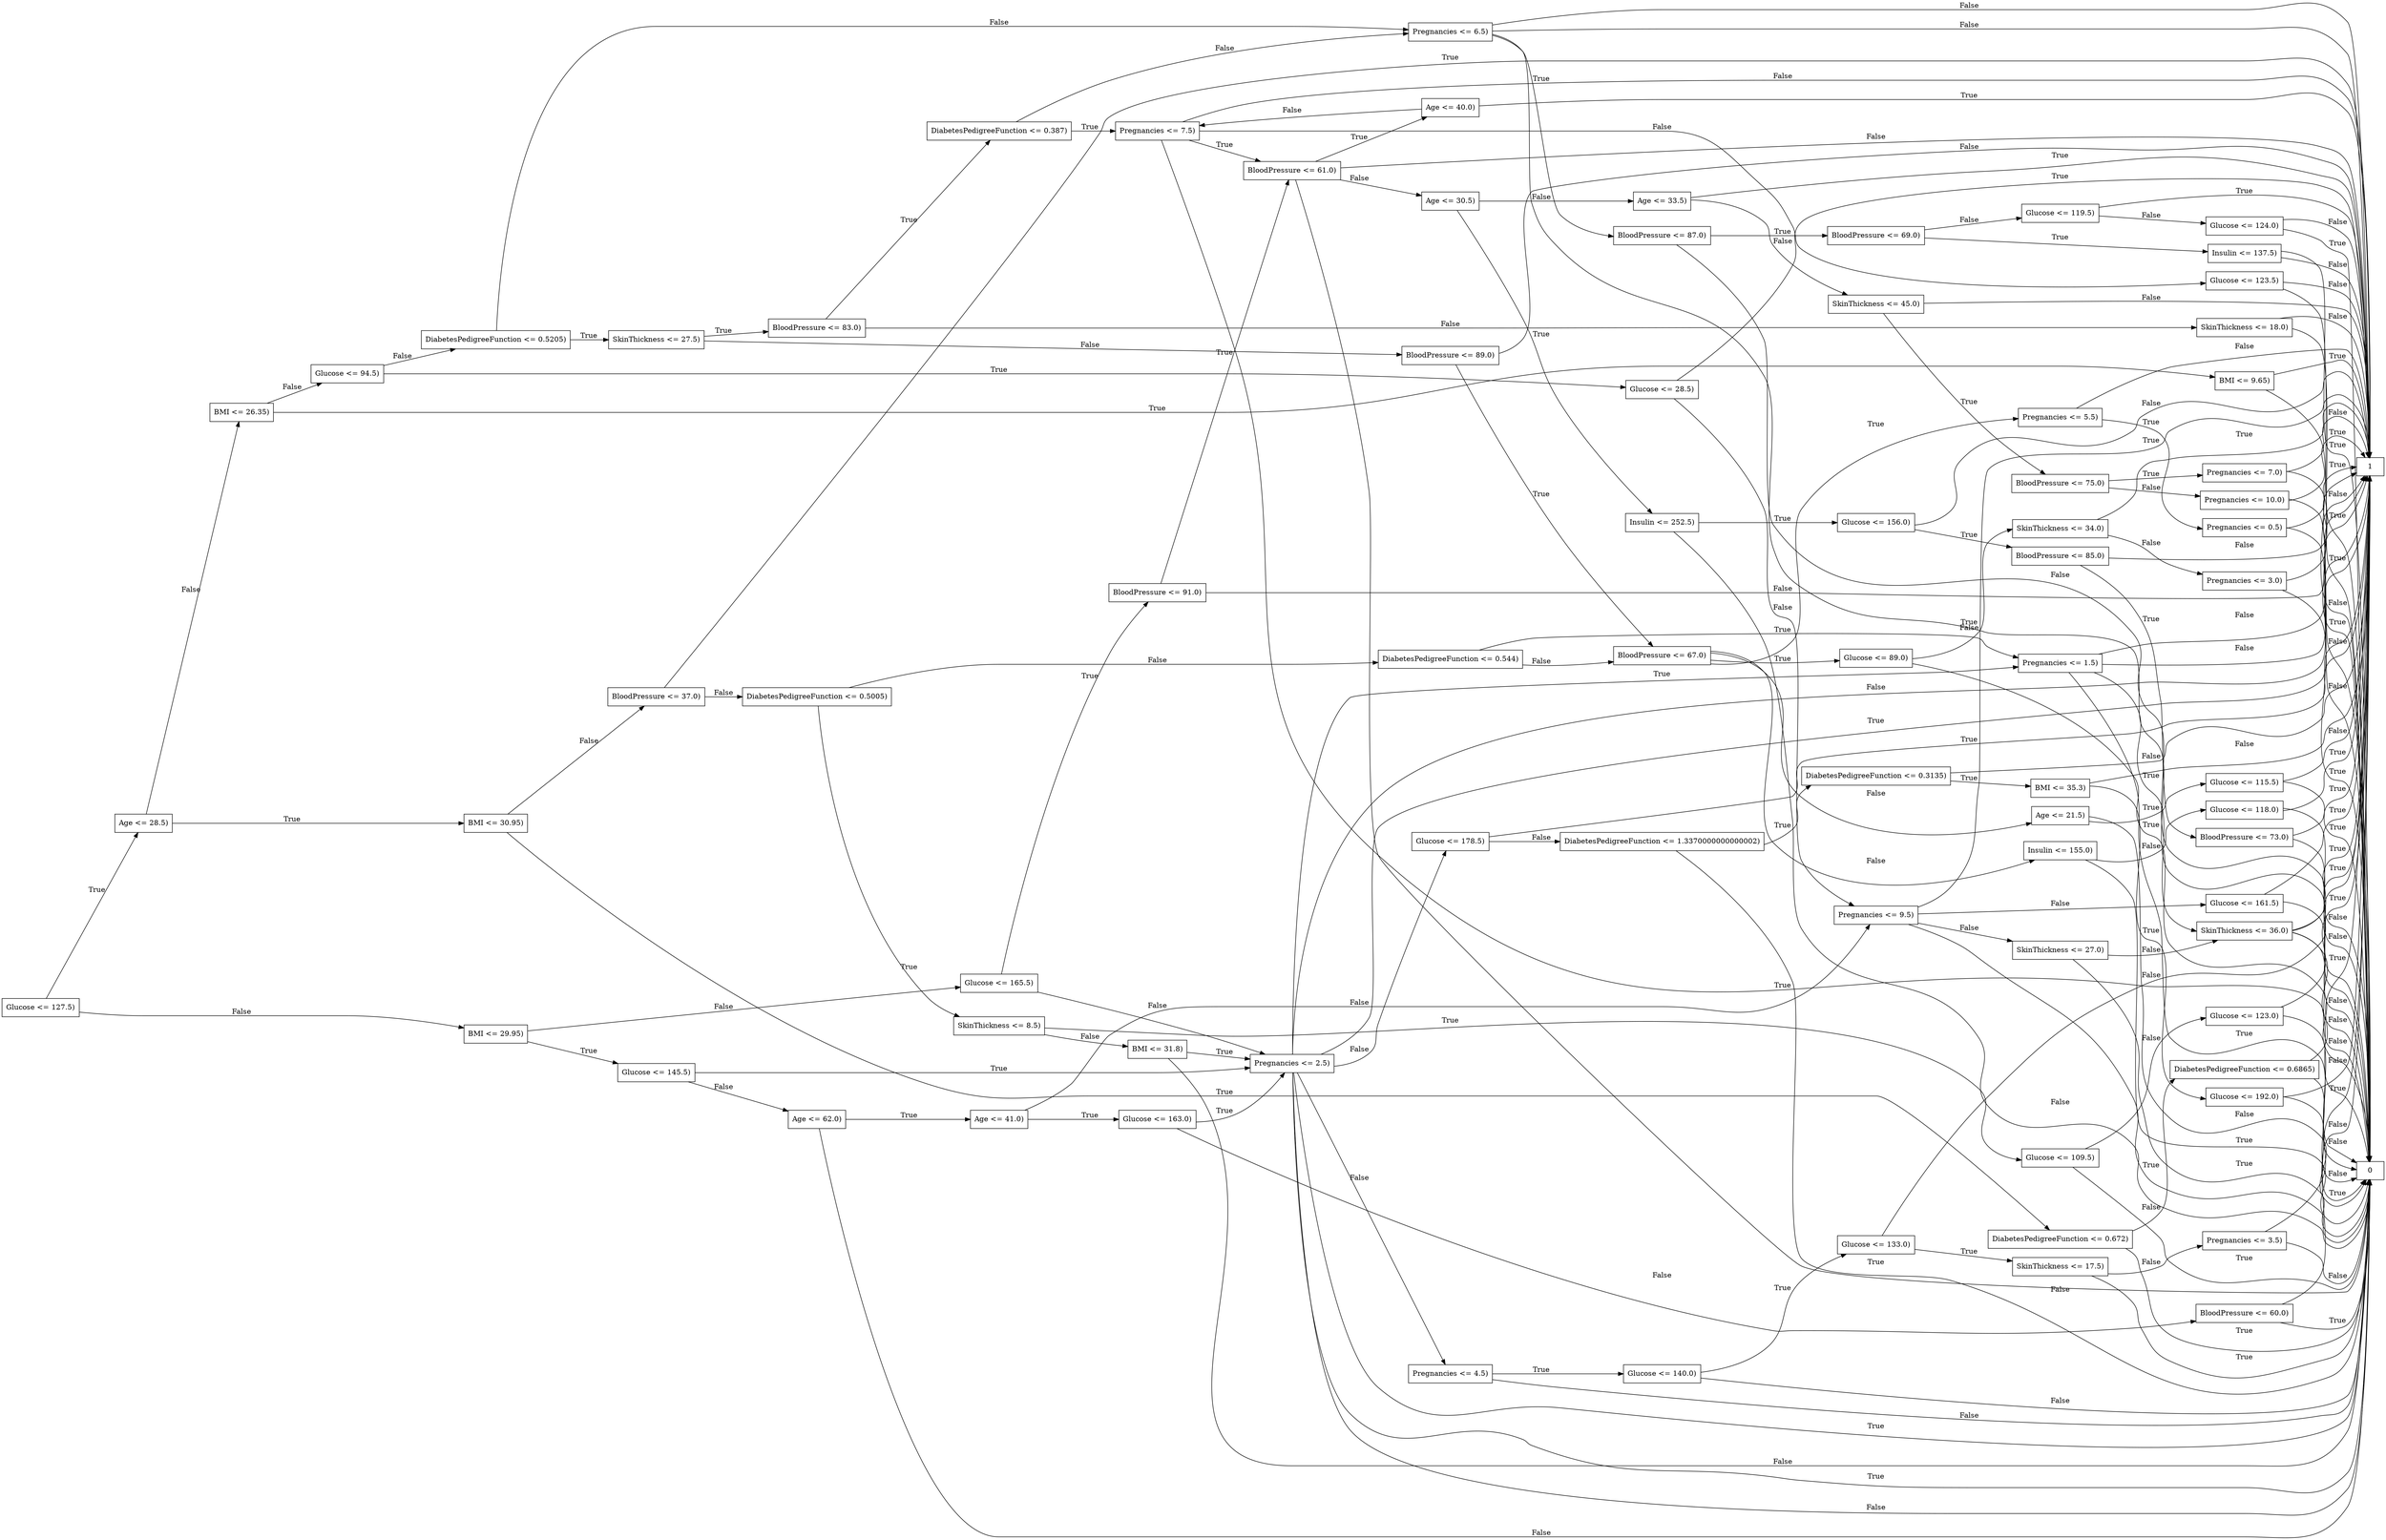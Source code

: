 digraph "Decision Tree" {
	rankdir=LR size="1000,500"
	node [shape=rectangle]
	"Glucose <= 127.5)
" -> "Age <= 28.5)
" [label=True]
	"Glucose <= 127.5)
" -> "BMI <= 29.95)
" [label=False]
	"Age <= 28.5)
" -> "BMI <= 30.95)
" [label=True]
	"Age <= 28.5)
" -> "BMI <= 26.35)
" [label=False]
	"BMI <= 29.95)
" -> "Glucose <= 145.5)
" [label=True]
	"BMI <= 29.95)
" -> "Glucose <= 165.5)
" [label=False]
	"BMI <= 30.95)
" -> "DiabetesPedigreeFunction <= 0.672)
" [label=True]
	"BMI <= 30.95)
" -> "BloodPressure <= 37.0)
" [label=False]
	"BMI <= 26.35)
" -> "BMI <= 9.65)
" [label=True]
	"BMI <= 26.35)
" -> "Glucose <= 94.5)
" [label=False]
	"Glucose <= 145.5)
" -> "Pregnancies <= 2.5)
" [label=True]
	"Glucose <= 145.5)
" -> "Age <= 62.0)
" [label=False]
	"Glucose <= 165.5)
" -> "BloodPressure <= 91.0)
" [label=True]
	"Glucose <= 165.5)
" -> "Pregnancies <= 2.5)
" [label=False]
	"DiabetesPedigreeFunction <= 0.672)
" -> 0
 [label=True]
	"DiabetesPedigreeFunction <= 0.672)
" -> "DiabetesPedigreeFunction <= 0.6865)
" [label=False]
	"BloodPressure <= 37.0)
" -> 1
 [label=True]
	"BloodPressure <= 37.0)
" -> "DiabetesPedigreeFunction <= 0.5005)
" [label=False]
	"BMI <= 9.65)
" -> 1
 [label=True]
	"BMI <= 9.65)
" -> 0
 [label=False]
	"Glucose <= 94.5)
" -> "Glucose <= 28.5)
" [label=True]
	"Glucose <= 94.5)
" -> "DiabetesPedigreeFunction <= 0.5205)
" [label=False]
	"Pregnancies <= 2.5)
" -> 0
 [label=True]
	"Pregnancies <= 2.5)
" -> "Pregnancies <= 4.5)
" [label=False]
	"Age <= 62.0)
" -> "Age <= 41.0)
" [label=True]
	"Age <= 62.0)
" -> 0
 [label=False]
	"BloodPressure <= 91.0)
" -> "BloodPressure <= 61.0)
" [label=True]
	"BloodPressure <= 91.0)
" -> 1
 [label=False]
	"Pregnancies <= 2.5)
" -> 1
 [label=True]
	"Pregnancies <= 2.5)
" -> "Glucose <= 178.5)
" [label=False]
	"DiabetesPedigreeFunction <= 0.6865)
" -> 1
 [label=True]
	"DiabetesPedigreeFunction <= 0.6865)
" -> 0
 [label=False]
	"DiabetesPedigreeFunction <= 0.5005)
" -> "SkinThickness <= 8.5)
" [label=True]
	"DiabetesPedigreeFunction <= 0.5005)
" -> "DiabetesPedigreeFunction <= 0.544)
" [label=False]
	"Glucose <= 28.5)
" -> 1
 [label=True]
	"Glucose <= 28.5)
" -> "Pregnancies <= 9.5)
" [label=False]
	"DiabetesPedigreeFunction <= 0.5205)
" -> "SkinThickness <= 27.5)
" [label=True]
	"DiabetesPedigreeFunction <= 0.5205)
" -> "Pregnancies <= 6.5)
" [label=False]
	"Pregnancies <= 4.5)
" -> "Glucose <= 140.0)
" [label=True]
	"Pregnancies <= 4.5)
" -> 0
 [label=False]
	"Age <= 41.0)
" -> "Glucose <= 163.0)
" [label=True]
	"Age <= 41.0)
" -> "Pregnancies <= 9.5)
" [label=False]
	"BloodPressure <= 61.0)
" -> "Age <= 40.0)
" [label=True]
	"BloodPressure <= 61.0)
" -> "Age <= 30.5)
" [label=False]
	"Glucose <= 178.5)
" -> 1
 [label=True]
	"Glucose <= 178.5)
" -> "DiabetesPedigreeFunction <= 1.3370000000000002)
" [label=False]
	"SkinThickness <= 8.5)
" -> "Glucose <= 109.5)
" [label=True]
	"SkinThickness <= 8.5)
" -> "BMI <= 31.8)
" [label=False]
	"DiabetesPedigreeFunction <= 0.544)
" -> "Pregnancies <= 1.5)
" [label=True]
	"DiabetesPedigreeFunction <= 0.544)
" -> "BloodPressure <= 67.0)
" [label=False]
	"Pregnancies <= 9.5)
" -> 0
 [label=True]
	"Pregnancies <= 9.5)
" -> "SkinThickness <= 27.0)
" [label=False]
	"SkinThickness <= 27.5)
" -> "BloodPressure <= 83.0)
" [label=True]
	"SkinThickness <= 27.5)
" -> "BloodPressure <= 89.0)
" [label=False]
	"Pregnancies <= 6.5)
" -> "BloodPressure <= 87.0)
" [label=True]
	"Pregnancies <= 6.5)
" -> 1
 [label=False]
	"Glucose <= 140.0)
" -> "Glucose <= 133.0)
" [label=True]
	"Glucose <= 140.0)
" -> 0
 [label=False]
	"Glucose <= 163.0)
" -> "Pregnancies <= 2.5)
" [label=True]
	"Glucose <= 163.0)
" -> "BloodPressure <= 60.0)
" [label=False]
	"Pregnancies <= 9.5)
" -> 1
 [label=True]
	"Pregnancies <= 9.5)
" -> "Glucose <= 161.5)
" [label=False]
	"Age <= 40.0)
" -> 1
 [label=True]
	"Age <= 40.0)
" -> "Pregnancies <= 7.5)
" [label=False]
	"Age <= 30.5)
" -> "Insulin <= 252.5)
" [label=True]
	"Age <= 30.5)
" -> "Age <= 33.5)
" [label=False]
	"DiabetesPedigreeFunction <= 1.3370000000000002)
" -> "DiabetesPedigreeFunction <= 0.3135)
" [label=True]
	"DiabetesPedigreeFunction <= 1.3370000000000002)
" -> 0
 [label=False]
	"Glucose <= 109.5)
" -> 0
 [label=True]
	"Glucose <= 109.5)
" -> "Glucose <= 123.0)
" [label=False]
	"BMI <= 31.8)
" -> "Pregnancies <= 2.5)
" [label=True]
	"BMI <= 31.8)
" -> 0
 [label=False]
	"Pregnancies <= 1.5)
" -> "SkinThickness <= 36.0)
" [label=True]
	"Pregnancies <= 1.5)
" -> 1
 [label=False]
	"BloodPressure <= 67.0)
" -> "Glucose <= 89.0)
" [label=True]
	"BloodPressure <= 67.0)
" -> "Age <= 21.5)
" [label=False]
	"SkinThickness <= 27.0)
" -> 0
 [label=True]
	"SkinThickness <= 27.0)
" -> "SkinThickness <= 36.0)
" [label=False]
	"BloodPressure <= 83.0)
" -> "DiabetesPedigreeFunction <= 0.387)
" [label=True]
	"BloodPressure <= 83.0)
" -> "SkinThickness <= 18.0)
" [label=False]
	"BloodPressure <= 89.0)
" -> "BloodPressure <= 67.0)
" [label=True]
	"BloodPressure <= 89.0)
" -> 1
 [label=False]
	"BloodPressure <= 87.0)
" -> "BloodPressure <= 69.0)
" [label=True]
	"BloodPressure <= 87.0)
" -> 0
 [label=False]
	"Glucose <= 133.0)
" -> "SkinThickness <= 17.5)
" [label=True]
	"Glucose <= 133.0)
" -> 1
 [label=False]
	"Pregnancies <= 2.5)
" -> "Pregnancies <= 1.5)
" [label=True]
	"Pregnancies <= 2.5)
" -> 0
 [label=False]
	"BloodPressure <= 60.0)
" -> 0
 [label=True]
	"BloodPressure <= 60.0)
" -> 1
 [label=False]
	"Glucose <= 161.5)
" -> 1
 [label=True]
	"Glucose <= 161.5)
" -> 0
 [label=False]
	"Pregnancies <= 7.5)
" -> 0
 [label=True]
	"Pregnancies <= 7.5)
" -> 1
 [label=False]
	"Insulin <= 252.5)
" -> "Glucose <= 156.0)
" [label=True]
	"Insulin <= 252.5)
" -> 0
 [label=False]
	"Age <= 33.5)
" -> 1
 [label=True]
	"Age <= 33.5)
" -> "SkinThickness <= 45.0)
" [label=False]
	"DiabetesPedigreeFunction <= 0.3135)
" -> "BMI <= 35.3)
" [label=True]
	"DiabetesPedigreeFunction <= 0.3135)
" -> 1
 [label=False]
	"Glucose <= 123.0)
" -> 1
 [label=True]
	"Glucose <= 123.0)
" -> 0
 [label=False]
	"Pregnancies <= 2.5)
" -> 0
 [label=True]
	"Pregnancies <= 2.5)
" -> 1
 [label=False]
	"SkinThickness <= 36.0)
" -> 1
 [label=True]
	"SkinThickness <= 36.0)
" -> 0
 [label=False]
	"Glucose <= 89.0)
" -> 0
 [label=True]
	"Glucose <= 89.0)
" -> "SkinThickness <= 34.0)
" [label=False]
	"Age <= 21.5)
" -> "Glucose <= 115.5)
" [label=True]
	"Age <= 21.5)
" -> 0
 [label=False]
	"SkinThickness <= 36.0)
" -> 1
 [label=True]
	"SkinThickness <= 36.0)
" -> 0
 [label=False]
	"DiabetesPedigreeFunction <= 0.387)
" -> "Pregnancies <= 7.5)
" [label=True]
	"DiabetesPedigreeFunction <= 0.387)
" -> "Pregnancies <= 6.5)
" [label=False]
	"SkinThickness <= 18.0)
" -> 0
 [label=True]
	"SkinThickness <= 18.0)
" -> 1
 [label=False]
	"BloodPressure <= 67.0)
" -> "Pregnancies <= 5.5)
" [label=True]
	"BloodPressure <= 67.0)
" -> "Insulin <= 155.0)
" [label=False]
	"BloodPressure <= 69.0)
" -> "Insulin <= 137.5)
" [label=True]
	"BloodPressure <= 69.0)
" -> "Glucose <= 119.5)
" [label=False]
	"SkinThickness <= 17.5)
" -> 0
 [label=True]
	"SkinThickness <= 17.5)
" -> "Pregnancies <= 3.5)
" [label=False]
	"Pregnancies <= 1.5)
" -> 0
 [label=True]
	"Pregnancies <= 1.5)
" -> 1
 [label=False]
	"Glucose <= 156.0)
" -> "BloodPressure <= 85.0)
" [label=True]
	"Glucose <= 156.0)
" -> 1
 [label=False]
	"SkinThickness <= 45.0)
" -> "BloodPressure <= 75.0)
" [label=True]
	"SkinThickness <= 45.0)
" -> 1
 [label=False]
	"BMI <= 35.3)
" -> "Glucose <= 192.0)
" [label=True]
	"BMI <= 35.3)
" -> 1
 [label=False]
	"SkinThickness <= 34.0)
" -> 1
 [label=True]
	"SkinThickness <= 34.0)
" -> "Pregnancies <= 3.0)
" [label=False]
	"Glucose <= 115.5)
" -> 0
 [label=True]
	"Glucose <= 115.5)
" -> 1
 [label=False]
	"Pregnancies <= 7.5)
" -> "BloodPressure <= 61.0)
" [label=True]
	"Pregnancies <= 7.5)
" -> "Glucose <= 123.5)
" [label=False]
	"Pregnancies <= 6.5)
" -> 0
 [label=True]
	"Pregnancies <= 6.5)
" -> 1
 [label=False]
	"Pregnancies <= 5.5)
" -> "Pregnancies <= 0.5)
" [label=True]
	"Pregnancies <= 5.5)
" -> 1
 [label=False]
	"Insulin <= 155.0)
" -> 0
 [label=True]
	"Insulin <= 155.0)
" -> "Glucose <= 118.0)
" [label=False]
	"Insulin <= 137.5)
" -> 0
 [label=True]
	"Insulin <= 137.5)
" -> 1
 [label=False]
	"Glucose <= 119.5)
" -> 1
 [label=True]
	"Glucose <= 119.5)
" -> "Glucose <= 124.0)
" [label=False]
	"Pregnancies <= 3.5)
" -> 1
 [label=True]
	"Pregnancies <= 3.5)
" -> 0
 [label=False]
	"BloodPressure <= 85.0)
" -> "BloodPressure <= 73.0)
" [label=True]
	"BloodPressure <= 85.0)
" -> 1
 [label=False]
	"BloodPressure <= 75.0)
" -> "Pregnancies <= 7.0)
" [label=True]
	"BloodPressure <= 75.0)
" -> "Pregnancies <= 10.0)
" [label=False]
	"Glucose <= 192.0)
" -> 0
 [label=True]
	"Glucose <= 192.0)
" -> 1
 [label=False]
	"Pregnancies <= 3.0)
" -> 0
 [label=True]
	"Pregnancies <= 3.0)
" -> 1
 [label=False]
	"BloodPressure <= 61.0)
" -> 0
 [label=True]
	"BloodPressure <= 61.0)
" -> 1
 [label=False]
	"Glucose <= 123.5)
" -> 0
 [label=True]
	"Glucose <= 123.5)
" -> 1
 [label=False]
	"Pregnancies <= 0.5)
" -> 1
 [label=True]
	"Pregnancies <= 0.5)
" -> 0
 [label=False]
	"Glucose <= 118.0)
" -> 1
 [label=True]
	"Glucose <= 118.0)
" -> 0
 [label=False]
	"Glucose <= 124.0)
" -> 0
 [label=True]
	"Glucose <= 124.0)
" -> 1
 [label=False]
	"BloodPressure <= 73.0)
" -> 1
 [label=True]
	"BloodPressure <= 73.0)
" -> 0
 [label=False]
	"Pregnancies <= 7.0)
" -> 0
 [label=True]
	"Pregnancies <= 7.0)
" -> 1
 [label=False]
	"Pregnancies <= 10.0)
" -> 1
 [label=True]
	"Pregnancies <= 10.0)
" -> 0
 [label=False]
}
